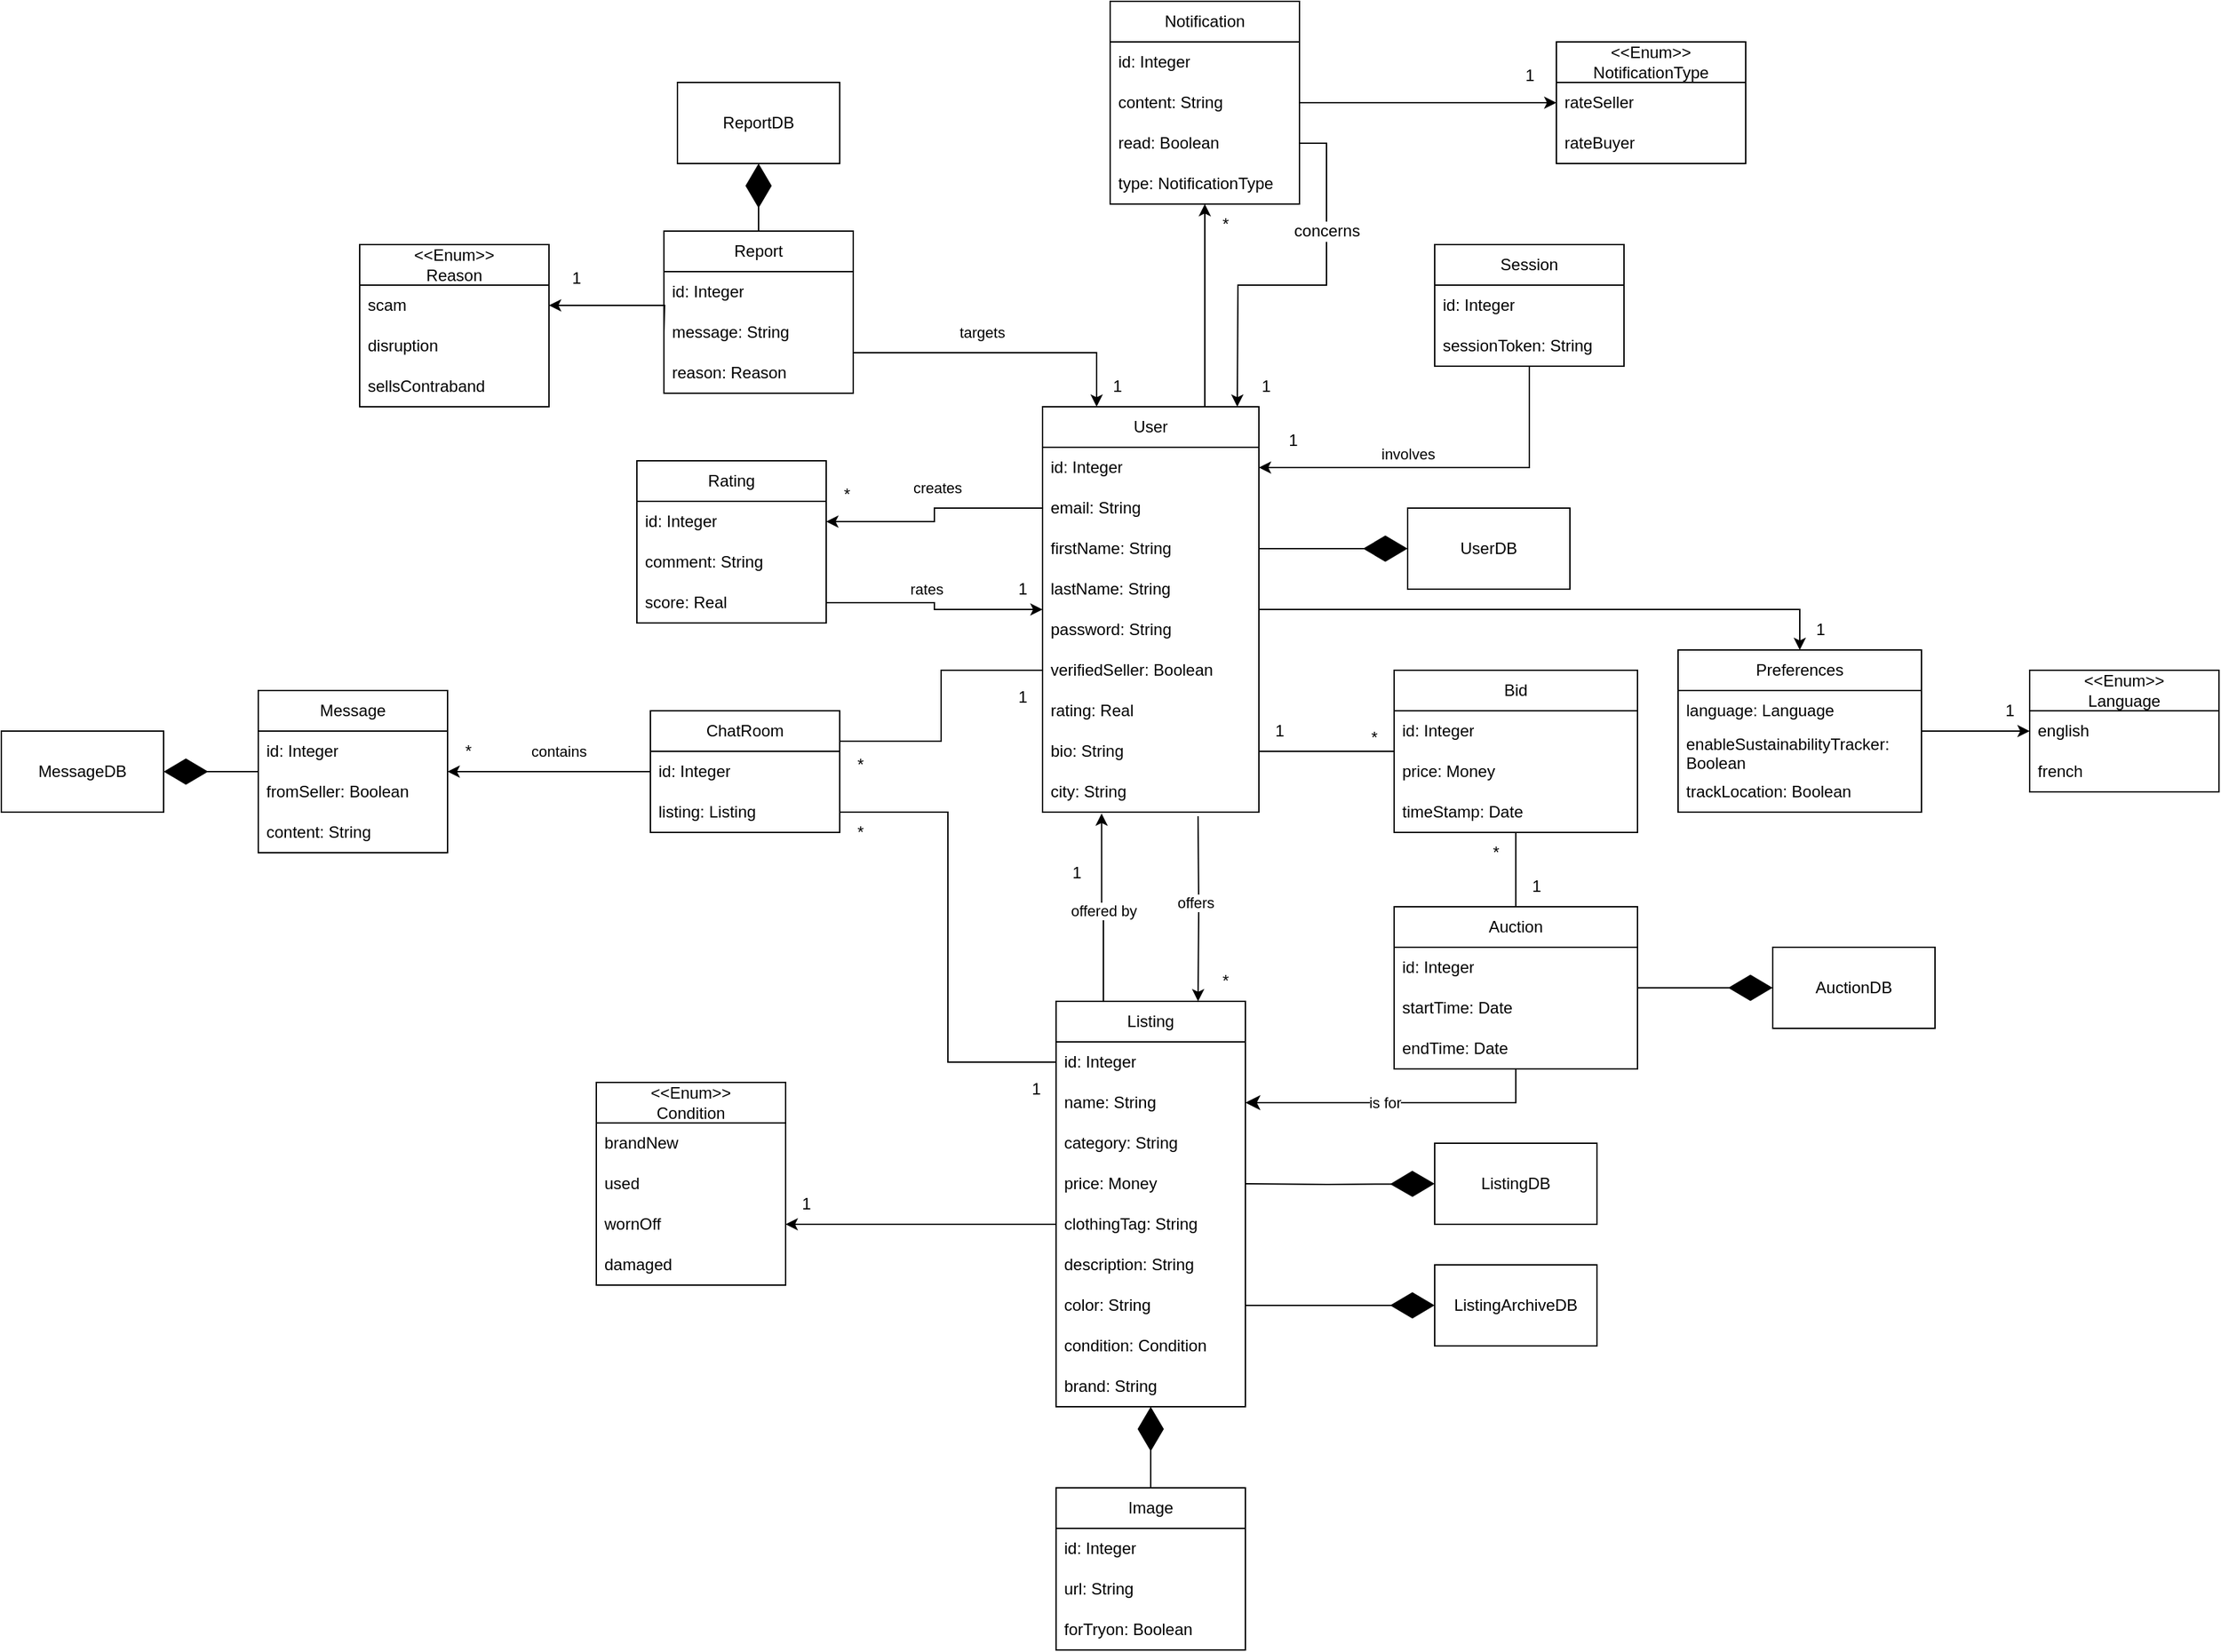 <mxfile version="28.2.5">
  <diagram name="Page-1" id="UrGxN3MzHtGzhrKHLIAg">
    <mxGraphModel dx="2605" dy="1548" grid="1" gridSize="10" guides="1" tooltips="1" connect="1" arrows="1" fold="1" page="1" pageScale="1" pageWidth="850" pageHeight="1100" math="0" shadow="0">
      <root>
        <mxCell id="0" />
        <mxCell id="1" parent="0" />
        <mxCell id="bIgu-NX49rLGx7uqnl-Y-1" style="edgeStyle=orthogonalEdgeStyle;rounded=0;orthogonalLoop=1;jettySize=auto;html=1;entryX=0.5;entryY=0;entryDx=0;entryDy=0;" edge="1" parent="1" source="bIgu-NX49rLGx7uqnl-Y-5" target="bIgu-NX49rLGx7uqnl-Y-63">
          <mxGeometry relative="1" as="geometry" />
        </mxCell>
        <mxCell id="bIgu-NX49rLGx7uqnl-Y-2" style="edgeStyle=orthogonalEdgeStyle;rounded=0;orthogonalLoop=1;jettySize=auto;html=1;exitX=0.75;exitY=0;exitDx=0;exitDy=0;" edge="1" parent="1" source="bIgu-NX49rLGx7uqnl-Y-5" target="bIgu-NX49rLGx7uqnl-Y-91">
          <mxGeometry relative="1" as="geometry" />
        </mxCell>
        <mxCell id="bIgu-NX49rLGx7uqnl-Y-3" style="edgeStyle=orthogonalEdgeStyle;rounded=0;orthogonalLoop=1;jettySize=auto;html=1;entryX=0.75;entryY=0;entryDx=0;entryDy=0;" edge="1" parent="1" target="bIgu-NX49rLGx7uqnl-Y-21">
          <mxGeometry relative="1" as="geometry">
            <mxPoint x="1465" y="1533" as="sourcePoint" />
          </mxGeometry>
        </mxCell>
        <mxCell id="bIgu-NX49rLGx7uqnl-Y-4" value="offers" style="edgeLabel;html=1;align=center;verticalAlign=middle;resizable=0;points=[];" vertex="1" connectable="0" parent="bIgu-NX49rLGx7uqnl-Y-3">
          <mxGeometry x="-0.074" y="-3" relative="1" as="geometry">
            <mxPoint as="offset" />
          </mxGeometry>
        </mxCell>
        <mxCell id="bIgu-NX49rLGx7uqnl-Y-134" style="edgeStyle=orthogonalEdgeStyle;rounded=0;orthogonalLoop=1;jettySize=auto;html=1;fontSize=12;startSize=8;endSize=8;endArrow=none;endFill=0;" edge="1" parent="1" source="bIgu-NX49rLGx7uqnl-Y-13" target="bIgu-NX49rLGx7uqnl-Y-126">
          <mxGeometry relative="1" as="geometry" />
        </mxCell>
        <mxCell id="bIgu-NX49rLGx7uqnl-Y-5" value="User" style="swimlane;fontStyle=0;childLayout=stackLayout;horizontal=1;startSize=30;horizontalStack=0;resizeParent=1;resizeParentMax=0;resizeLast=0;collapsible=1;marginBottom=0;whiteSpace=wrap;html=1;" vertex="1" parent="1">
          <mxGeometry x="1350" y="1230" width="160" height="300" as="geometry" />
        </mxCell>
        <mxCell id="bIgu-NX49rLGx7uqnl-Y-6" value="id: Integer" style="text;strokeColor=none;fillColor=none;align=left;verticalAlign=middle;spacingLeft=4;spacingRight=4;overflow=hidden;points=[[0,0.5],[1,0.5]];portConstraint=eastwest;rotatable=0;whiteSpace=wrap;html=1;" vertex="1" parent="bIgu-NX49rLGx7uqnl-Y-5">
          <mxGeometry y="30" width="160" height="30" as="geometry" />
        </mxCell>
        <mxCell id="bIgu-NX49rLGx7uqnl-Y-7" value="email: String" style="text;strokeColor=none;fillColor=none;align=left;verticalAlign=middle;spacingLeft=4;spacingRight=4;overflow=hidden;points=[[0,0.5],[1,0.5]];portConstraint=eastwest;rotatable=0;whiteSpace=wrap;html=1;" vertex="1" parent="bIgu-NX49rLGx7uqnl-Y-5">
          <mxGeometry y="60" width="160" height="30" as="geometry" />
        </mxCell>
        <mxCell id="bIgu-NX49rLGx7uqnl-Y-8" value="firstName: String" style="text;strokeColor=none;fillColor=none;align=left;verticalAlign=middle;spacingLeft=4;spacingRight=4;overflow=hidden;points=[[0,0.5],[1,0.5]];portConstraint=eastwest;rotatable=0;whiteSpace=wrap;html=1;" vertex="1" parent="bIgu-NX49rLGx7uqnl-Y-5">
          <mxGeometry y="90" width="160" height="30" as="geometry" />
        </mxCell>
        <mxCell id="bIgu-NX49rLGx7uqnl-Y-9" value="lastName: String" style="text;strokeColor=none;fillColor=none;align=left;verticalAlign=middle;spacingLeft=4;spacingRight=4;overflow=hidden;points=[[0,0.5],[1,0.5]];portConstraint=eastwest;rotatable=0;whiteSpace=wrap;html=1;" vertex="1" parent="bIgu-NX49rLGx7uqnl-Y-5">
          <mxGeometry y="120" width="160" height="30" as="geometry" />
        </mxCell>
        <mxCell id="bIgu-NX49rLGx7uqnl-Y-10" value="password: String" style="text;strokeColor=none;fillColor=none;align=left;verticalAlign=middle;spacingLeft=4;spacingRight=4;overflow=hidden;points=[[0,0.5],[1,0.5]];portConstraint=eastwest;rotatable=0;whiteSpace=wrap;html=1;" vertex="1" parent="bIgu-NX49rLGx7uqnl-Y-5">
          <mxGeometry y="150" width="160" height="30" as="geometry" />
        </mxCell>
        <mxCell id="bIgu-NX49rLGx7uqnl-Y-11" value="verifiedSeller: Boolean" style="text;strokeColor=none;fillColor=none;align=left;verticalAlign=middle;spacingLeft=4;spacingRight=4;overflow=hidden;points=[[0,0.5],[1,0.5]];portConstraint=eastwest;rotatable=0;whiteSpace=wrap;html=1;" vertex="1" parent="bIgu-NX49rLGx7uqnl-Y-5">
          <mxGeometry y="180" width="160" height="30" as="geometry" />
        </mxCell>
        <mxCell id="bIgu-NX49rLGx7uqnl-Y-12" value="rating: Real" style="text;strokeColor=none;fillColor=none;align=left;verticalAlign=middle;spacingLeft=4;spacingRight=4;overflow=hidden;points=[[0,0.5],[1,0.5]];portConstraint=eastwest;rotatable=0;whiteSpace=wrap;html=1;" vertex="1" parent="bIgu-NX49rLGx7uqnl-Y-5">
          <mxGeometry y="210" width="160" height="30" as="geometry" />
        </mxCell>
        <mxCell id="bIgu-NX49rLGx7uqnl-Y-13" value="bio: String" style="text;strokeColor=none;fillColor=none;align=left;verticalAlign=middle;spacingLeft=4;spacingRight=4;overflow=hidden;points=[[0,0.5],[1,0.5]];portConstraint=eastwest;rotatable=0;whiteSpace=wrap;html=1;" vertex="1" parent="bIgu-NX49rLGx7uqnl-Y-5">
          <mxGeometry y="240" width="160" height="30" as="geometry" />
        </mxCell>
        <mxCell id="bIgu-NX49rLGx7uqnl-Y-14" value="city: String" style="text;strokeColor=none;fillColor=none;align=left;verticalAlign=middle;spacingLeft=4;spacingRight=4;overflow=hidden;points=[[0,0.5],[1,0.5]];portConstraint=eastwest;rotatable=0;whiteSpace=wrap;html=1;" vertex="1" parent="bIgu-NX49rLGx7uqnl-Y-5">
          <mxGeometry y="270" width="160" height="30" as="geometry" />
        </mxCell>
        <mxCell id="bIgu-NX49rLGx7uqnl-Y-15" value="ListingDB" style="rounded=0;whiteSpace=wrap;html=1;" vertex="1" parent="1">
          <mxGeometry x="1640" y="1775" width="120" height="60" as="geometry" />
        </mxCell>
        <mxCell id="bIgu-NX49rLGx7uqnl-Y-16" style="edgeStyle=orthogonalEdgeStyle;rounded=0;orthogonalLoop=1;jettySize=auto;html=1;entryX=0;entryY=0.5;entryDx=0;entryDy=0;endSize=30;endArrow=diamondThin;endFill=1;" edge="1" parent="1" target="bIgu-NX49rLGx7uqnl-Y-15">
          <mxGeometry relative="1" as="geometry">
            <mxPoint x="1500" y="1805" as="sourcePoint" />
          </mxGeometry>
        </mxCell>
        <mxCell id="bIgu-NX49rLGx7uqnl-Y-17" style="edgeStyle=orthogonalEdgeStyle;rounded=0;orthogonalLoop=1;jettySize=auto;html=1;exitX=0;exitY=0.5;exitDx=0;exitDy=0;" edge="1" parent="1" source="bIgu-NX49rLGx7uqnl-Y-26" target="bIgu-NX49rLGx7uqnl-Y-34">
          <mxGeometry relative="1" as="geometry" />
        </mxCell>
        <mxCell id="bIgu-NX49rLGx7uqnl-Y-18" style="edgeStyle=orthogonalEdgeStyle;rounded=0;orthogonalLoop=1;jettySize=auto;html=1;exitX=0.25;exitY=0;exitDx=0;exitDy=0;endArrow=classic;endFill=1;entryX=0.273;entryY=1.034;entryDx=0;entryDy=0;entryPerimeter=0;" edge="1" parent="1" source="bIgu-NX49rLGx7uqnl-Y-21" target="bIgu-NX49rLGx7uqnl-Y-14">
          <mxGeometry relative="1" as="geometry">
            <mxPoint x="1394" y="1570" as="targetPoint" />
          </mxGeometry>
        </mxCell>
        <mxCell id="bIgu-NX49rLGx7uqnl-Y-19" value="offered by" style="edgeLabel;html=1;align=center;verticalAlign=middle;resizable=0;points=[];" vertex="1" connectable="0" parent="bIgu-NX49rLGx7uqnl-Y-18">
          <mxGeometry x="-0.095" relative="1" as="geometry">
            <mxPoint y="-4" as="offset" />
          </mxGeometry>
        </mxCell>
        <mxCell id="bIgu-NX49rLGx7uqnl-Y-20" style="edgeStyle=orthogonalEdgeStyle;rounded=0;orthogonalLoop=1;jettySize=auto;html=1;entryX=1;entryY=0.5;entryDx=0;entryDy=0;exitX=0;exitY=0.5;exitDx=0;exitDy=0;endArrow=none;endFill=0;startArrow=none;startFill=0;" edge="1" parent="1" source="bIgu-NX49rLGx7uqnl-Y-22" target="bIgu-NX49rLGx7uqnl-Y-71">
          <mxGeometry relative="1" as="geometry" />
        </mxCell>
        <mxCell id="bIgu-NX49rLGx7uqnl-Y-21" value="Listing" style="swimlane;fontStyle=0;childLayout=stackLayout;horizontal=1;startSize=30;horizontalStack=0;resizeParent=1;resizeParentMax=0;resizeLast=0;collapsible=1;marginBottom=0;whiteSpace=wrap;html=1;" vertex="1" parent="1">
          <mxGeometry x="1360" y="1670" width="140" height="300" as="geometry" />
        </mxCell>
        <mxCell id="bIgu-NX49rLGx7uqnl-Y-22" value="id: Integer" style="text;strokeColor=none;fillColor=none;align=left;verticalAlign=middle;spacingLeft=4;spacingRight=4;overflow=hidden;points=[[0,0.5],[1,0.5]];portConstraint=eastwest;rotatable=0;whiteSpace=wrap;html=1;" vertex="1" parent="bIgu-NX49rLGx7uqnl-Y-21">
          <mxGeometry y="30" width="140" height="30" as="geometry" />
        </mxCell>
        <mxCell id="bIgu-NX49rLGx7uqnl-Y-23" value="name: String" style="text;strokeColor=none;fillColor=none;align=left;verticalAlign=middle;spacingLeft=4;spacingRight=4;overflow=hidden;points=[[0,0.5],[1,0.5]];portConstraint=eastwest;rotatable=0;whiteSpace=wrap;html=1;" vertex="1" parent="bIgu-NX49rLGx7uqnl-Y-21">
          <mxGeometry y="60" width="140" height="30" as="geometry" />
        </mxCell>
        <mxCell id="bIgu-NX49rLGx7uqnl-Y-24" value="category: String" style="text;strokeColor=none;fillColor=none;align=left;verticalAlign=middle;spacingLeft=4;spacingRight=4;overflow=hidden;points=[[0,0.5],[1,0.5]];portConstraint=eastwest;rotatable=0;whiteSpace=wrap;html=1;" vertex="1" parent="bIgu-NX49rLGx7uqnl-Y-21">
          <mxGeometry y="90" width="140" height="30" as="geometry" />
        </mxCell>
        <mxCell id="bIgu-NX49rLGx7uqnl-Y-25" value="price: Money" style="text;strokeColor=none;fillColor=none;align=left;verticalAlign=middle;spacingLeft=4;spacingRight=4;overflow=hidden;points=[[0,0.5],[1,0.5]];portConstraint=eastwest;rotatable=0;whiteSpace=wrap;html=1;" vertex="1" parent="bIgu-NX49rLGx7uqnl-Y-21">
          <mxGeometry y="120" width="140" height="30" as="geometry" />
        </mxCell>
        <mxCell id="bIgu-NX49rLGx7uqnl-Y-26" value="clothingTag: String" style="text;strokeColor=none;fillColor=none;align=left;verticalAlign=middle;spacingLeft=4;spacingRight=4;overflow=hidden;points=[[0,0.5],[1,0.5]];portConstraint=eastwest;rotatable=0;whiteSpace=wrap;html=1;" vertex="1" parent="bIgu-NX49rLGx7uqnl-Y-21">
          <mxGeometry y="150" width="140" height="30" as="geometry" />
        </mxCell>
        <mxCell id="bIgu-NX49rLGx7uqnl-Y-27" value="description: String" style="text;strokeColor=none;fillColor=none;align=left;verticalAlign=middle;spacingLeft=4;spacingRight=4;overflow=hidden;points=[[0,0.5],[1,0.5]];portConstraint=eastwest;rotatable=0;whiteSpace=wrap;html=1;" vertex="1" parent="bIgu-NX49rLGx7uqnl-Y-21">
          <mxGeometry y="180" width="140" height="30" as="geometry" />
        </mxCell>
        <mxCell id="bIgu-NX49rLGx7uqnl-Y-28" value="color: String" style="text;strokeColor=none;fillColor=none;align=left;verticalAlign=middle;spacingLeft=4;spacingRight=4;overflow=hidden;points=[[0,0.5],[1,0.5]];portConstraint=eastwest;rotatable=0;whiteSpace=wrap;html=1;" vertex="1" parent="bIgu-NX49rLGx7uqnl-Y-21">
          <mxGeometry y="210" width="140" height="30" as="geometry" />
        </mxCell>
        <mxCell id="bIgu-NX49rLGx7uqnl-Y-29" value="condition: Condition" style="text;strokeColor=none;fillColor=none;align=left;verticalAlign=middle;spacingLeft=4;spacingRight=4;overflow=hidden;points=[[0,0.5],[1,0.5]];portConstraint=eastwest;rotatable=0;whiteSpace=wrap;html=1;" vertex="1" parent="bIgu-NX49rLGx7uqnl-Y-21">
          <mxGeometry y="240" width="140" height="30" as="geometry" />
        </mxCell>
        <mxCell id="bIgu-NX49rLGx7uqnl-Y-30" value="brand: String" style="text;strokeColor=none;fillColor=none;align=left;verticalAlign=middle;spacingLeft=4;spacingRight=4;overflow=hidden;points=[[0,0.5],[1,0.5]];portConstraint=eastwest;rotatable=0;whiteSpace=wrap;html=1;" vertex="1" parent="bIgu-NX49rLGx7uqnl-Y-21">
          <mxGeometry y="270" width="140" height="30" as="geometry" />
        </mxCell>
        <mxCell id="bIgu-NX49rLGx7uqnl-Y-31" value="&amp;lt;&amp;lt;Enum&amp;gt;&amp;gt;&lt;div&gt;Condition&lt;/div&gt;" style="swimlane;fontStyle=0;childLayout=stackLayout;horizontal=1;startSize=30;horizontalStack=0;resizeParent=1;resizeParentMax=0;resizeLast=0;collapsible=1;marginBottom=0;whiteSpace=wrap;html=1;" vertex="1" parent="1">
          <mxGeometry x="1020" y="1730" width="140" height="150" as="geometry" />
        </mxCell>
        <mxCell id="bIgu-NX49rLGx7uqnl-Y-32" value="brandNew" style="text;strokeColor=none;fillColor=none;align=left;verticalAlign=middle;spacingLeft=4;spacingRight=4;overflow=hidden;points=[[0,0.5],[1,0.5]];portConstraint=eastwest;rotatable=0;whiteSpace=wrap;html=1;" vertex="1" parent="bIgu-NX49rLGx7uqnl-Y-31">
          <mxGeometry y="30" width="140" height="30" as="geometry" />
        </mxCell>
        <mxCell id="bIgu-NX49rLGx7uqnl-Y-33" value="used" style="text;strokeColor=none;fillColor=none;align=left;verticalAlign=middle;spacingLeft=4;spacingRight=4;overflow=hidden;points=[[0,0.5],[1,0.5]];portConstraint=eastwest;rotatable=0;whiteSpace=wrap;html=1;" vertex="1" parent="bIgu-NX49rLGx7uqnl-Y-31">
          <mxGeometry y="60" width="140" height="30" as="geometry" />
        </mxCell>
        <mxCell id="bIgu-NX49rLGx7uqnl-Y-34" value="wornOff" style="text;strokeColor=none;fillColor=none;align=left;verticalAlign=middle;spacingLeft=4;spacingRight=4;overflow=hidden;points=[[0,0.5],[1,0.5]];portConstraint=eastwest;rotatable=0;whiteSpace=wrap;html=1;" vertex="1" parent="bIgu-NX49rLGx7uqnl-Y-31">
          <mxGeometry y="90" width="140" height="30" as="geometry" />
        </mxCell>
        <mxCell id="bIgu-NX49rLGx7uqnl-Y-35" value="damaged" style="text;strokeColor=none;fillColor=none;align=left;verticalAlign=middle;spacingLeft=4;spacingRight=4;overflow=hidden;points=[[0,0.5],[1,0.5]];portConstraint=eastwest;rotatable=0;whiteSpace=wrap;html=1;" vertex="1" parent="bIgu-NX49rLGx7uqnl-Y-31">
          <mxGeometry y="120" width="140" height="30" as="geometry" />
        </mxCell>
        <mxCell id="bIgu-NX49rLGx7uqnl-Y-36" value="Image" style="swimlane;fontStyle=0;childLayout=stackLayout;horizontal=1;startSize=30;horizontalStack=0;resizeParent=1;resizeParentMax=0;resizeLast=0;collapsible=1;marginBottom=0;whiteSpace=wrap;html=1;" vertex="1" parent="1">
          <mxGeometry x="1360" y="2030.0" width="140" height="120" as="geometry" />
        </mxCell>
        <mxCell id="bIgu-NX49rLGx7uqnl-Y-37" value="id: Integer" style="text;strokeColor=none;fillColor=none;align=left;verticalAlign=middle;spacingLeft=4;spacingRight=4;overflow=hidden;points=[[0,0.5],[1,0.5]];portConstraint=eastwest;rotatable=0;whiteSpace=wrap;html=1;" vertex="1" parent="bIgu-NX49rLGx7uqnl-Y-36">
          <mxGeometry y="30" width="140" height="30" as="geometry" />
        </mxCell>
        <mxCell id="bIgu-NX49rLGx7uqnl-Y-38" value="url: String" style="text;strokeColor=none;fillColor=none;align=left;verticalAlign=middle;spacingLeft=4;spacingRight=4;overflow=hidden;points=[[0,0.5],[1,0.5]];portConstraint=eastwest;rotatable=0;whiteSpace=wrap;html=1;" vertex="1" parent="bIgu-NX49rLGx7uqnl-Y-36">
          <mxGeometry y="60" width="140" height="30" as="geometry" />
        </mxCell>
        <mxCell id="bIgu-NX49rLGx7uqnl-Y-39" value="forTryon: Boolean" style="text;strokeColor=none;fillColor=none;align=left;verticalAlign=middle;spacingLeft=4;spacingRight=4;overflow=hidden;points=[[0,0.5],[1,0.5]];portConstraint=eastwest;rotatable=0;whiteSpace=wrap;html=1;" vertex="1" parent="bIgu-NX49rLGx7uqnl-Y-36">
          <mxGeometry y="90" width="140" height="30" as="geometry" />
        </mxCell>
        <mxCell id="bIgu-NX49rLGx7uqnl-Y-40" value="UserDB" style="rounded=0;whiteSpace=wrap;html=1;" vertex="1" parent="1">
          <mxGeometry x="1620" y="1305" width="120" height="60" as="geometry" />
        </mxCell>
        <mxCell id="bIgu-NX49rLGx7uqnl-Y-41" style="edgeStyle=orthogonalEdgeStyle;rounded=0;orthogonalLoop=1;jettySize=auto;html=1;entryX=0;entryY=0.5;entryDx=0;entryDy=0;endArrow=diamondThin;endFill=1;endSize=30;" edge="1" parent="1" source="bIgu-NX49rLGx7uqnl-Y-8" target="bIgu-NX49rLGx7uqnl-Y-40">
          <mxGeometry relative="1" as="geometry" />
        </mxCell>
        <mxCell id="bIgu-NX49rLGx7uqnl-Y-42" style="edgeStyle=orthogonalEdgeStyle;rounded=0;orthogonalLoop=1;jettySize=auto;html=1;entryX=0.5;entryY=1;entryDx=0;entryDy=0;endArrow=diamondThin;endFill=1;startSize=15;strokeWidth=1;endSize=30;" edge="1" parent="1" source="bIgu-NX49rLGx7uqnl-Y-45" target="bIgu-NX49rLGx7uqnl-Y-54">
          <mxGeometry relative="1" as="geometry" />
        </mxCell>
        <mxCell id="bIgu-NX49rLGx7uqnl-Y-43" style="edgeStyle=orthogonalEdgeStyle;rounded=0;orthogonalLoop=1;jettySize=auto;html=1;" edge="1" parent="1" source="bIgu-NX49rLGx7uqnl-Y-45" target="bIgu-NX49rLGx7uqnl-Y-5">
          <mxGeometry relative="1" as="geometry">
            <Array as="points">
              <mxPoint x="1390" y="1190" />
            </Array>
          </mxGeometry>
        </mxCell>
        <mxCell id="bIgu-NX49rLGx7uqnl-Y-44" value="targets" style="edgeLabel;html=1;align=center;verticalAlign=middle;resizable=0;points=[];" vertex="1" connectable="0" parent="bIgu-NX49rLGx7uqnl-Y-43">
          <mxGeometry x="-0.264" y="3" relative="1" as="geometry">
            <mxPoint x="14" y="-12" as="offset" />
          </mxGeometry>
        </mxCell>
        <mxCell id="bIgu-NX49rLGx7uqnl-Y-45" value="Report" style="swimlane;fontStyle=0;childLayout=stackLayout;horizontal=1;startSize=30;horizontalStack=0;resizeParent=1;resizeParentMax=0;resizeLast=0;collapsible=1;marginBottom=0;whiteSpace=wrap;html=1;" vertex="1" parent="1">
          <mxGeometry x="1070" y="1100" width="140" height="120" as="geometry" />
        </mxCell>
        <mxCell id="bIgu-NX49rLGx7uqnl-Y-46" value="id: Integer" style="text;strokeColor=none;fillColor=none;align=left;verticalAlign=middle;spacingLeft=4;spacingRight=4;overflow=hidden;points=[[0,0.5],[1,0.5]];portConstraint=eastwest;rotatable=0;whiteSpace=wrap;html=1;" vertex="1" parent="bIgu-NX49rLGx7uqnl-Y-45">
          <mxGeometry y="30" width="140" height="30" as="geometry" />
        </mxCell>
        <mxCell id="bIgu-NX49rLGx7uqnl-Y-47" value="message: String" style="text;strokeColor=none;fillColor=none;align=left;verticalAlign=middle;spacingLeft=4;spacingRight=4;overflow=hidden;points=[[0,0.5],[1,0.5]];portConstraint=eastwest;rotatable=0;whiteSpace=wrap;html=1;" vertex="1" parent="bIgu-NX49rLGx7uqnl-Y-45">
          <mxGeometry y="60" width="140" height="30" as="geometry" />
        </mxCell>
        <mxCell id="bIgu-NX49rLGx7uqnl-Y-48" value="reason: Reason" style="text;strokeColor=none;fillColor=none;align=left;verticalAlign=middle;spacingLeft=4;spacingRight=4;overflow=hidden;points=[[0,0.5],[1,0.5]];portConstraint=eastwest;rotatable=0;whiteSpace=wrap;html=1;" vertex="1" parent="bIgu-NX49rLGx7uqnl-Y-45">
          <mxGeometry y="90" width="140" height="30" as="geometry" />
        </mxCell>
        <mxCell id="bIgu-NX49rLGx7uqnl-Y-49" value="&amp;lt;&amp;lt;Enum&amp;gt;&amp;gt;&lt;div&gt;Reason&lt;/div&gt;" style="swimlane;fontStyle=0;childLayout=stackLayout;horizontal=1;startSize=30;horizontalStack=0;resizeParent=1;resizeParentMax=0;resizeLast=0;collapsible=1;marginBottom=0;whiteSpace=wrap;html=1;" vertex="1" parent="1">
          <mxGeometry x="845" y="1110" width="140" height="120" as="geometry" />
        </mxCell>
        <mxCell id="bIgu-NX49rLGx7uqnl-Y-50" value="scam" style="text;strokeColor=none;fillColor=none;align=left;verticalAlign=middle;spacingLeft=4;spacingRight=4;overflow=hidden;points=[[0,0.5],[1,0.5]];portConstraint=eastwest;rotatable=0;whiteSpace=wrap;html=1;" vertex="1" parent="bIgu-NX49rLGx7uqnl-Y-49">
          <mxGeometry y="30" width="140" height="30" as="geometry" />
        </mxCell>
        <mxCell id="bIgu-NX49rLGx7uqnl-Y-51" value="disruption" style="text;strokeColor=none;fillColor=none;align=left;verticalAlign=middle;spacingLeft=4;spacingRight=4;overflow=hidden;points=[[0,0.5],[1,0.5]];portConstraint=eastwest;rotatable=0;whiteSpace=wrap;html=1;" vertex="1" parent="bIgu-NX49rLGx7uqnl-Y-49">
          <mxGeometry y="60" width="140" height="30" as="geometry" />
        </mxCell>
        <mxCell id="bIgu-NX49rLGx7uqnl-Y-52" value="sellsContraband" style="text;strokeColor=none;fillColor=none;align=left;verticalAlign=middle;spacingLeft=4;spacingRight=4;overflow=hidden;points=[[0,0.5],[1,0.5]];portConstraint=eastwest;rotatable=0;whiteSpace=wrap;html=1;" vertex="1" parent="bIgu-NX49rLGx7uqnl-Y-49">
          <mxGeometry y="90" width="140" height="30" as="geometry" />
        </mxCell>
        <mxCell id="bIgu-NX49rLGx7uqnl-Y-53" style="edgeStyle=orthogonalEdgeStyle;rounded=0;orthogonalLoop=1;jettySize=auto;html=1;entryX=1;entryY=0.5;entryDx=0;entryDy=0;" edge="1" parent="1" target="bIgu-NX49rLGx7uqnl-Y-50">
          <mxGeometry relative="1" as="geometry">
            <mxPoint x="1070" y="1175" as="sourcePoint" />
          </mxGeometry>
        </mxCell>
        <mxCell id="bIgu-NX49rLGx7uqnl-Y-54" value="ReportDB" style="rounded=0;whiteSpace=wrap;html=1;" vertex="1" parent="1">
          <mxGeometry x="1080" y="990" width="120" height="60" as="geometry" />
        </mxCell>
        <mxCell id="bIgu-NX49rLGx7uqnl-Y-55" value="ListingArchiveDB" style="rounded=0;whiteSpace=wrap;html=1;" vertex="1" parent="1">
          <mxGeometry x="1640" y="1865.0" width="120" height="60" as="geometry" />
        </mxCell>
        <mxCell id="bIgu-NX49rLGx7uqnl-Y-56" style="edgeStyle=orthogonalEdgeStyle;rounded=0;orthogonalLoop=1;jettySize=auto;html=1;entryX=0;entryY=0.5;entryDx=0;entryDy=0;endArrow=diamondThin;endFill=1;endSize=30;" edge="1" parent="1" source="bIgu-NX49rLGx7uqnl-Y-28" target="bIgu-NX49rLGx7uqnl-Y-55">
          <mxGeometry relative="1" as="geometry" />
        </mxCell>
        <mxCell id="bIgu-NX49rLGx7uqnl-Y-57" style="edgeStyle=orthogonalEdgeStyle;rounded=0;orthogonalLoop=1;jettySize=auto;html=1;entryX=1;entryY=0.5;entryDx=0;entryDy=0;" edge="1" parent="1" source="bIgu-NX49rLGx7uqnl-Y-59" target="bIgu-NX49rLGx7uqnl-Y-6">
          <mxGeometry relative="1" as="geometry" />
        </mxCell>
        <mxCell id="bIgu-NX49rLGx7uqnl-Y-58" value="involves" style="edgeLabel;html=1;align=center;verticalAlign=middle;resizable=0;points=[];" vertex="1" connectable="0" parent="bIgu-NX49rLGx7uqnl-Y-57">
          <mxGeometry x="0.367" y="1" relative="1" as="geometry">
            <mxPoint x="23" y="-11" as="offset" />
          </mxGeometry>
        </mxCell>
        <mxCell id="bIgu-NX49rLGx7uqnl-Y-59" value="Session" style="swimlane;fontStyle=0;childLayout=stackLayout;horizontal=1;startSize=30;horizontalStack=0;resizeParent=1;resizeParentMax=0;resizeLast=0;collapsible=1;marginBottom=0;whiteSpace=wrap;html=1;" vertex="1" parent="1">
          <mxGeometry x="1640" y="1110" width="140" height="90" as="geometry" />
        </mxCell>
        <mxCell id="bIgu-NX49rLGx7uqnl-Y-60" value="id: Integer" style="text;strokeColor=none;fillColor=none;align=left;verticalAlign=middle;spacingLeft=4;spacingRight=4;overflow=hidden;points=[[0,0.5],[1,0.5]];portConstraint=eastwest;rotatable=0;whiteSpace=wrap;html=1;" vertex="1" parent="bIgu-NX49rLGx7uqnl-Y-59">
          <mxGeometry y="30" width="140" height="30" as="geometry" />
        </mxCell>
        <mxCell id="bIgu-NX49rLGx7uqnl-Y-61" value="sessionToken: String" style="text;strokeColor=none;fillColor=none;align=left;verticalAlign=middle;spacingLeft=4;spacingRight=4;overflow=hidden;points=[[0,0.5],[1,0.5]];portConstraint=eastwest;rotatable=0;whiteSpace=wrap;html=1;" vertex="1" parent="bIgu-NX49rLGx7uqnl-Y-59">
          <mxGeometry y="60" width="140" height="30" as="geometry" />
        </mxCell>
        <mxCell id="bIgu-NX49rLGx7uqnl-Y-62" style="edgeStyle=orthogonalEdgeStyle;rounded=0;orthogonalLoop=1;jettySize=auto;html=1;" edge="1" parent="1" source="bIgu-NX49rLGx7uqnl-Y-63" target="bIgu-NX49rLGx7uqnl-Y-82">
          <mxGeometry relative="1" as="geometry">
            <mxPoint x="2090" y="1470" as="targetPoint" />
          </mxGeometry>
        </mxCell>
        <mxCell id="bIgu-NX49rLGx7uqnl-Y-63" value="Preferences" style="swimlane;fontStyle=0;childLayout=stackLayout;horizontal=1;startSize=30;horizontalStack=0;resizeParent=1;resizeParentMax=0;resizeLast=0;collapsible=1;marginBottom=0;whiteSpace=wrap;html=1;" vertex="1" parent="1">
          <mxGeometry x="1820" y="1410" width="180" height="120" as="geometry" />
        </mxCell>
        <mxCell id="bIgu-NX49rLGx7uqnl-Y-64" value="language: Language" style="text;strokeColor=none;fillColor=none;align=left;verticalAlign=middle;spacingLeft=4;spacingRight=4;overflow=hidden;points=[[0,0.5],[1,0.5]];portConstraint=eastwest;rotatable=0;whiteSpace=wrap;html=1;" vertex="1" parent="bIgu-NX49rLGx7uqnl-Y-63">
          <mxGeometry y="30" width="180" height="30" as="geometry" />
        </mxCell>
        <mxCell id="bIgu-NX49rLGx7uqnl-Y-65" value="enableSustainabilityTracker: Boolean" style="text;strokeColor=none;fillColor=none;align=left;verticalAlign=middle;spacingLeft=4;spacingRight=4;overflow=hidden;points=[[0,0.5],[1,0.5]];portConstraint=eastwest;rotatable=0;whiteSpace=wrap;html=1;" vertex="1" parent="bIgu-NX49rLGx7uqnl-Y-63">
          <mxGeometry y="60" width="180" height="30" as="geometry" />
        </mxCell>
        <mxCell id="bIgu-NX49rLGx7uqnl-Y-66" value="trackLocation: Boolean" style="text;strokeColor=none;fillColor=none;align=left;verticalAlign=middle;spacingLeft=4;spacingRight=4;overflow=hidden;points=[[0,0.5],[1,0.5]];portConstraint=eastwest;rotatable=0;whiteSpace=wrap;html=1;" vertex="1" parent="bIgu-NX49rLGx7uqnl-Y-63">
          <mxGeometry y="90" width="180" height="30" as="geometry" />
        </mxCell>
        <mxCell id="bIgu-NX49rLGx7uqnl-Y-67" style="edgeStyle=orthogonalEdgeStyle;rounded=0;orthogonalLoop=1;jettySize=auto;html=1;" edge="1" parent="1" source="bIgu-NX49rLGx7uqnl-Y-69" target="bIgu-NX49rLGx7uqnl-Y-72">
          <mxGeometry relative="1" as="geometry">
            <mxPoint x="910" y="1390" as="targetPoint" />
          </mxGeometry>
        </mxCell>
        <mxCell id="bIgu-NX49rLGx7uqnl-Y-68" value="contains" style="edgeLabel;html=1;align=center;verticalAlign=middle;resizable=0;points=[];" vertex="1" connectable="0" parent="bIgu-NX49rLGx7uqnl-Y-67">
          <mxGeometry x="-0.177" y="-1" relative="1" as="geometry">
            <mxPoint x="-7" y="-14" as="offset" />
          </mxGeometry>
        </mxCell>
        <mxCell id="bIgu-NX49rLGx7uqnl-Y-69" value="ChatRoom" style="swimlane;fontStyle=0;childLayout=stackLayout;horizontal=1;startSize=30;horizontalStack=0;resizeParent=1;resizeParentMax=0;resizeLast=0;collapsible=1;marginBottom=0;whiteSpace=wrap;html=1;" vertex="1" parent="1">
          <mxGeometry x="1060" y="1455" width="140" height="90" as="geometry" />
        </mxCell>
        <mxCell id="bIgu-NX49rLGx7uqnl-Y-70" value="id: Integer" style="text;strokeColor=none;fillColor=none;align=left;verticalAlign=middle;spacingLeft=4;spacingRight=4;overflow=hidden;points=[[0,0.5],[1,0.5]];portConstraint=eastwest;rotatable=0;whiteSpace=wrap;html=1;" vertex="1" parent="bIgu-NX49rLGx7uqnl-Y-69">
          <mxGeometry y="30" width="140" height="30" as="geometry" />
        </mxCell>
        <mxCell id="bIgu-NX49rLGx7uqnl-Y-71" value="listing: Listing" style="text;strokeColor=none;fillColor=none;align=left;verticalAlign=middle;spacingLeft=4;spacingRight=4;overflow=hidden;points=[[0,0.5],[1,0.5]];portConstraint=eastwest;rotatable=0;whiteSpace=wrap;html=1;" vertex="1" parent="bIgu-NX49rLGx7uqnl-Y-69">
          <mxGeometry y="60" width="140" height="30" as="geometry" />
        </mxCell>
        <mxCell id="bIgu-NX49rLGx7uqnl-Y-72" value="Message" style="swimlane;fontStyle=0;childLayout=stackLayout;horizontal=1;startSize=30;horizontalStack=0;resizeParent=1;resizeParentMax=0;resizeLast=0;collapsible=1;marginBottom=0;whiteSpace=wrap;html=1;" vertex="1" parent="1">
          <mxGeometry x="770" y="1440" width="140" height="120" as="geometry" />
        </mxCell>
        <mxCell id="bIgu-NX49rLGx7uqnl-Y-73" value="id: Integer" style="text;strokeColor=none;fillColor=none;align=left;verticalAlign=middle;spacingLeft=4;spacingRight=4;overflow=hidden;points=[[0,0.5],[1,0.5]];portConstraint=eastwest;rotatable=0;whiteSpace=wrap;html=1;" vertex="1" parent="bIgu-NX49rLGx7uqnl-Y-72">
          <mxGeometry y="30" width="140" height="30" as="geometry" />
        </mxCell>
        <mxCell id="bIgu-NX49rLGx7uqnl-Y-74" value="fromSeller: Boolean" style="text;strokeColor=none;fillColor=none;align=left;verticalAlign=middle;spacingLeft=4;spacingRight=4;overflow=hidden;points=[[0,0.5],[1,0.5]];portConstraint=eastwest;rotatable=0;whiteSpace=wrap;html=1;" vertex="1" parent="bIgu-NX49rLGx7uqnl-Y-72">
          <mxGeometry y="60" width="140" height="30" as="geometry" />
        </mxCell>
        <mxCell id="bIgu-NX49rLGx7uqnl-Y-75" value="content: String" style="text;strokeColor=none;fillColor=none;align=left;verticalAlign=middle;spacingLeft=4;spacingRight=4;overflow=hidden;points=[[0,0.5],[1,0.5]];portConstraint=eastwest;rotatable=0;whiteSpace=wrap;html=1;" vertex="1" parent="bIgu-NX49rLGx7uqnl-Y-72">
          <mxGeometry y="90" width="140" height="30" as="geometry" />
        </mxCell>
        <mxCell id="bIgu-NX49rLGx7uqnl-Y-76" value="1" style="text;html=1;align=center;verticalAlign=middle;resizable=0;points=[];autosize=1;strokeColor=none;fillColor=none;" vertex="1" parent="1">
          <mxGeometry x="1320" y="1430" width="30" height="30" as="geometry" />
        </mxCell>
        <mxCell id="bIgu-NX49rLGx7uqnl-Y-77" style="edgeStyle=orthogonalEdgeStyle;rounded=0;orthogonalLoop=1;jettySize=auto;html=1;endArrow=none;endFill=0;exitX=1;exitY=0.25;exitDx=0;exitDy=0;entryX=0;entryY=0.5;entryDx=0;entryDy=0;" edge="1" parent="1" source="bIgu-NX49rLGx7uqnl-Y-69" target="bIgu-NX49rLGx7uqnl-Y-11">
          <mxGeometry relative="1" as="geometry">
            <mxPoint x="1350" y="1425" as="targetPoint" />
          </mxGeometry>
        </mxCell>
        <mxCell id="bIgu-NX49rLGx7uqnl-Y-78" value="1" style="text;html=1;align=center;verticalAlign=middle;resizable=0;points=[];autosize=1;strokeColor=none;fillColor=none;" vertex="1" parent="1">
          <mxGeometry x="1360" y="1560" width="30" height="30" as="geometry" />
        </mxCell>
        <mxCell id="bIgu-NX49rLGx7uqnl-Y-79" value="1" style="text;html=1;align=center;verticalAlign=middle;resizable=0;points=[];autosize=1;strokeColor=none;fillColor=none;" vertex="1" parent="1">
          <mxGeometry x="1330" y="1720" width="30" height="30" as="geometry" />
        </mxCell>
        <mxCell id="bIgu-NX49rLGx7uqnl-Y-80" value="*" style="text;html=1;align=center;verticalAlign=middle;resizable=0;points=[];autosize=1;strokeColor=none;fillColor=none;" vertex="1" parent="1">
          <mxGeometry x="910" y="1470" width="30" height="30" as="geometry" />
        </mxCell>
        <mxCell id="bIgu-NX49rLGx7uqnl-Y-81" value="1" style="text;html=1;align=center;verticalAlign=middle;resizable=0;points=[];autosize=1;strokeColor=none;fillColor=none;" vertex="1" parent="1">
          <mxGeometry x="1390" y="1200" width="30" height="30" as="geometry" />
        </mxCell>
        <mxCell id="bIgu-NX49rLGx7uqnl-Y-82" value="&amp;lt;&amp;lt;Enum&amp;gt;&amp;gt;&lt;div&gt;Language&lt;/div&gt;" style="swimlane;fontStyle=0;childLayout=stackLayout;horizontal=1;startSize=30;horizontalStack=0;resizeParent=1;resizeParentMax=0;resizeLast=0;collapsible=1;marginBottom=0;whiteSpace=wrap;html=1;" vertex="1" parent="1">
          <mxGeometry x="2080" y="1425" width="140" height="90" as="geometry" />
        </mxCell>
        <mxCell id="bIgu-NX49rLGx7uqnl-Y-83" value="english" style="text;strokeColor=none;fillColor=none;align=left;verticalAlign=middle;spacingLeft=4;spacingRight=4;overflow=hidden;points=[[0,0.5],[1,0.5]];portConstraint=eastwest;rotatable=0;whiteSpace=wrap;html=1;" vertex="1" parent="bIgu-NX49rLGx7uqnl-Y-82">
          <mxGeometry y="30" width="140" height="30" as="geometry" />
        </mxCell>
        <mxCell id="bIgu-NX49rLGx7uqnl-Y-84" value="french" style="text;strokeColor=none;fillColor=none;align=left;verticalAlign=middle;spacingLeft=4;spacingRight=4;overflow=hidden;points=[[0,0.5],[1,0.5]];portConstraint=eastwest;rotatable=0;whiteSpace=wrap;html=1;" vertex="1" parent="bIgu-NX49rLGx7uqnl-Y-82">
          <mxGeometry y="60" width="140" height="30" as="geometry" />
        </mxCell>
        <mxCell id="bIgu-NX49rLGx7uqnl-Y-85" value="1" style="text;html=1;align=center;verticalAlign=middle;resizable=0;points=[];autosize=1;strokeColor=none;fillColor=none;" vertex="1" parent="1">
          <mxGeometry x="1520" y="1240" width="30" height="30" as="geometry" />
        </mxCell>
        <mxCell id="bIgu-NX49rLGx7uqnl-Y-86" value="*" style="text;html=1;align=center;verticalAlign=middle;resizable=0;points=[];autosize=1;strokeColor=none;fillColor=none;" vertex="1" parent="1">
          <mxGeometry x="1200" y="1530" width="30" height="30" as="geometry" />
        </mxCell>
        <mxCell id="bIgu-NX49rLGx7uqnl-Y-87" value="1" style="text;html=1;align=center;verticalAlign=middle;resizable=0;points=[];autosize=1;strokeColor=none;fillColor=none;" vertex="1" parent="1">
          <mxGeometry x="1160" y="1805" width="30" height="30" as="geometry" />
        </mxCell>
        <mxCell id="bIgu-NX49rLGx7uqnl-Y-88" value="1" style="text;html=1;align=center;verticalAlign=middle;resizable=0;points=[];autosize=1;strokeColor=none;fillColor=none;" vertex="1" parent="1">
          <mxGeometry x="2050" y="1440" width="30" height="30" as="geometry" />
        </mxCell>
        <mxCell id="bIgu-NX49rLGx7uqnl-Y-89" value="1" style="text;html=1;align=center;verticalAlign=middle;resizable=0;points=[];autosize=1;strokeColor=none;fillColor=none;" vertex="1" parent="1">
          <mxGeometry x="990" y="1120" width="30" height="30" as="geometry" />
        </mxCell>
        <mxCell id="bIgu-NX49rLGx7uqnl-Y-90" value="1" style="text;html=1;align=center;verticalAlign=middle;resizable=0;points=[];autosize=1;strokeColor=none;fillColor=none;" vertex="1" parent="1">
          <mxGeometry x="1910" y="1380" width="30" height="30" as="geometry" />
        </mxCell>
        <mxCell id="bIgu-NX49rLGx7uqnl-Y-91" value="Notification" style="swimlane;fontStyle=0;childLayout=stackLayout;horizontal=1;startSize=30;horizontalStack=0;resizeParent=1;resizeParentMax=0;resizeLast=0;collapsible=1;marginBottom=0;whiteSpace=wrap;html=1;" vertex="1" parent="1">
          <mxGeometry x="1400" y="930" width="140" height="150" as="geometry" />
        </mxCell>
        <mxCell id="bIgu-NX49rLGx7uqnl-Y-92" value="id: Integer" style="text;strokeColor=none;fillColor=none;align=left;verticalAlign=middle;spacingLeft=4;spacingRight=4;overflow=hidden;points=[[0,0.5],[1,0.5]];portConstraint=eastwest;rotatable=0;whiteSpace=wrap;html=1;" vertex="1" parent="bIgu-NX49rLGx7uqnl-Y-91">
          <mxGeometry y="30" width="140" height="30" as="geometry" />
        </mxCell>
        <mxCell id="bIgu-NX49rLGx7uqnl-Y-93" value="content: String" style="text;strokeColor=none;fillColor=none;align=left;verticalAlign=middle;spacingLeft=4;spacingRight=4;overflow=hidden;points=[[0,0.5],[1,0.5]];portConstraint=eastwest;rotatable=0;whiteSpace=wrap;html=1;" vertex="1" parent="bIgu-NX49rLGx7uqnl-Y-91">
          <mxGeometry y="60" width="140" height="30" as="geometry" />
        </mxCell>
        <mxCell id="bIgu-NX49rLGx7uqnl-Y-94" value="read: Boolean" style="text;strokeColor=none;fillColor=none;align=left;verticalAlign=middle;spacingLeft=4;spacingRight=4;overflow=hidden;points=[[0,0.5],[1,0.5]];portConstraint=eastwest;rotatable=0;whiteSpace=wrap;html=1;" vertex="1" parent="bIgu-NX49rLGx7uqnl-Y-91">
          <mxGeometry y="90" width="140" height="30" as="geometry" />
        </mxCell>
        <mxCell id="bIgu-NX49rLGx7uqnl-Y-95" value="type: NotificationType" style="text;strokeColor=none;fillColor=none;align=left;verticalAlign=middle;spacingLeft=4;spacingRight=4;overflow=hidden;points=[[0,0.5],[1,0.5]];portConstraint=eastwest;rotatable=0;whiteSpace=wrap;html=1;" vertex="1" parent="bIgu-NX49rLGx7uqnl-Y-91">
          <mxGeometry y="120" width="140" height="30" as="geometry" />
        </mxCell>
        <mxCell id="bIgu-NX49rLGx7uqnl-Y-96" value="*" style="text;html=1;align=center;verticalAlign=middle;resizable=0;points=[];autosize=1;strokeColor=none;fillColor=none;" vertex="1" parent="1">
          <mxGeometry x="1470" y="1080" width="30" height="30" as="geometry" />
        </mxCell>
        <mxCell id="bIgu-NX49rLGx7uqnl-Y-97" value="&amp;lt;&amp;lt;Enum&amp;gt;&amp;gt;&lt;div&gt;&lt;span style=&quot;text-align: left;&quot;&gt;NotificationType&lt;/span&gt;&lt;/div&gt;" style="swimlane;fontStyle=0;childLayout=stackLayout;horizontal=1;startSize=30;horizontalStack=0;resizeParent=1;resizeParentMax=0;resizeLast=0;collapsible=1;marginBottom=0;whiteSpace=wrap;html=1;" vertex="1" parent="1">
          <mxGeometry x="1730" y="960" width="140" height="90" as="geometry" />
        </mxCell>
        <mxCell id="bIgu-NX49rLGx7uqnl-Y-98" value="rateSeller" style="text;strokeColor=none;fillColor=none;align=left;verticalAlign=middle;spacingLeft=4;spacingRight=4;overflow=hidden;points=[[0,0.5],[1,0.5]];portConstraint=eastwest;rotatable=0;whiteSpace=wrap;html=1;" vertex="1" parent="bIgu-NX49rLGx7uqnl-Y-97">
          <mxGeometry y="30" width="140" height="30" as="geometry" />
        </mxCell>
        <mxCell id="bIgu-NX49rLGx7uqnl-Y-99" value="rateBuyer" style="text;strokeColor=none;fillColor=none;align=left;verticalAlign=middle;spacingLeft=4;spacingRight=4;overflow=hidden;points=[[0,0.5],[1,0.5]];portConstraint=eastwest;rotatable=0;whiteSpace=wrap;html=1;" vertex="1" parent="bIgu-NX49rLGx7uqnl-Y-97">
          <mxGeometry y="60" width="140" height="30" as="geometry" />
        </mxCell>
        <mxCell id="bIgu-NX49rLGx7uqnl-Y-100" style="edgeStyle=orthogonalEdgeStyle;rounded=0;orthogonalLoop=1;jettySize=auto;html=1;entryX=0;entryY=0.5;entryDx=0;entryDy=0;" edge="1" parent="1" source="bIgu-NX49rLGx7uqnl-Y-91" target="bIgu-NX49rLGx7uqnl-Y-98">
          <mxGeometry relative="1" as="geometry" />
        </mxCell>
        <mxCell id="bIgu-NX49rLGx7uqnl-Y-101" value="1" style="text;html=1;align=center;verticalAlign=middle;resizable=0;points=[];autosize=1;strokeColor=none;fillColor=none;" vertex="1" parent="1">
          <mxGeometry x="1695" y="970" width="30" height="30" as="geometry" />
        </mxCell>
        <mxCell id="bIgu-NX49rLGx7uqnl-Y-102" value="*" style="text;html=1;align=center;verticalAlign=middle;resizable=0;points=[];autosize=1;strokeColor=none;fillColor=none;" vertex="1" parent="1">
          <mxGeometry x="1470" y="1640" width="30" height="30" as="geometry" />
        </mxCell>
        <mxCell id="bIgu-NX49rLGx7uqnl-Y-103" value="MessageDB" style="rounded=0;whiteSpace=wrap;html=1;" vertex="1" parent="1">
          <mxGeometry x="580" y="1470" width="120" height="60" as="geometry" />
        </mxCell>
        <mxCell id="bIgu-NX49rLGx7uqnl-Y-104" style="edgeStyle=orthogonalEdgeStyle;rounded=0;orthogonalLoop=1;jettySize=auto;html=1;entryX=1;entryY=0.5;entryDx=0;entryDy=0;endSize=30;endArrow=diamondThin;endFill=1;" edge="1" parent="1" source="bIgu-NX49rLGx7uqnl-Y-72" target="bIgu-NX49rLGx7uqnl-Y-103">
          <mxGeometry relative="1" as="geometry">
            <mxPoint x="740" y="1439.47" as="sourcePoint" />
            <mxPoint x="880" y="1439.47" as="targetPoint" />
          </mxGeometry>
        </mxCell>
        <mxCell id="bIgu-NX49rLGx7uqnl-Y-105" style="edgeStyle=orthogonalEdgeStyle;rounded=0;orthogonalLoop=1;jettySize=auto;html=1;endArrow=diamondThin;endFill=1;endSize=30;" edge="1" parent="1" source="bIgu-NX49rLGx7uqnl-Y-36" target="bIgu-NX49rLGx7uqnl-Y-21">
          <mxGeometry relative="1" as="geometry">
            <mxPoint x="1480" y="2090" as="sourcePoint" />
            <mxPoint x="1620" y="2090" as="targetPoint" />
          </mxGeometry>
        </mxCell>
        <mxCell id="bIgu-NX49rLGx7uqnl-Y-106" style="edgeStyle=orthogonalEdgeStyle;rounded=0;orthogonalLoop=1;jettySize=auto;html=1;exitX=1;exitY=0.5;exitDx=0;exitDy=0;" edge="1" parent="1" source="bIgu-NX49rLGx7uqnl-Y-94">
          <mxGeometry relative="1" as="geometry">
            <mxPoint x="1470" y="1135" as="sourcePoint" />
            <mxPoint x="1494" y="1230" as="targetPoint" />
          </mxGeometry>
        </mxCell>
        <mxCell id="bIgu-NX49rLGx7uqnl-Y-107" value="concerns" style="edgeLabel;html=1;align=center;verticalAlign=middle;resizable=0;points=[];fontSize=12;" vertex="1" connectable="0" parent="bIgu-NX49rLGx7uqnl-Y-106">
          <mxGeometry x="-0.387" relative="1" as="geometry">
            <mxPoint y="-1" as="offset" />
          </mxGeometry>
        </mxCell>
        <mxCell id="bIgu-NX49rLGx7uqnl-Y-108" value="1" style="text;html=1;align=center;verticalAlign=middle;resizable=0;points=[];autosize=1;strokeColor=none;fillColor=none;" vertex="1" parent="1">
          <mxGeometry x="1500" y="1200" width="30" height="30" as="geometry" />
        </mxCell>
        <mxCell id="bIgu-NX49rLGx7uqnl-Y-109" value="*" style="text;html=1;align=center;verticalAlign=middle;resizable=0;points=[];autosize=1;strokeColor=none;fillColor=none;" vertex="1" parent="1">
          <mxGeometry x="1200" y="1480" width="30" height="30" as="geometry" />
        </mxCell>
        <mxCell id="bIgu-NX49rLGx7uqnl-Y-110" value="Rating" style="swimlane;fontStyle=0;childLayout=stackLayout;horizontal=1;startSize=30;horizontalStack=0;resizeParent=1;resizeParentMax=0;resizeLast=0;collapsible=1;marginBottom=0;whiteSpace=wrap;html=1;" vertex="1" parent="1">
          <mxGeometry x="1050" y="1270" width="140" height="120" as="geometry" />
        </mxCell>
        <mxCell id="bIgu-NX49rLGx7uqnl-Y-111" value="id: Integer" style="text;strokeColor=none;fillColor=none;align=left;verticalAlign=middle;spacingLeft=4;spacingRight=4;overflow=hidden;points=[[0,0.5],[1,0.5]];portConstraint=eastwest;rotatable=0;whiteSpace=wrap;html=1;" vertex="1" parent="bIgu-NX49rLGx7uqnl-Y-110">
          <mxGeometry y="30" width="140" height="30" as="geometry" />
        </mxCell>
        <mxCell id="bIgu-NX49rLGx7uqnl-Y-112" value="comment: String" style="text;strokeColor=none;fillColor=none;align=left;verticalAlign=middle;spacingLeft=4;spacingRight=4;overflow=hidden;points=[[0,0.5],[1,0.5]];portConstraint=eastwest;rotatable=0;whiteSpace=wrap;html=1;" vertex="1" parent="bIgu-NX49rLGx7uqnl-Y-110">
          <mxGeometry y="60" width="140" height="30" as="geometry" />
        </mxCell>
        <mxCell id="bIgu-NX49rLGx7uqnl-Y-113" value="score: Real" style="text;strokeColor=none;fillColor=none;align=left;verticalAlign=middle;spacingLeft=4;spacingRight=4;overflow=hidden;points=[[0,0.5],[1,0.5]];portConstraint=eastwest;rotatable=0;whiteSpace=wrap;html=1;" vertex="1" parent="bIgu-NX49rLGx7uqnl-Y-110">
          <mxGeometry y="90" width="140" height="30" as="geometry" />
        </mxCell>
        <mxCell id="bIgu-NX49rLGx7uqnl-Y-114" style="edgeStyle=orthogonalEdgeStyle;rounded=0;orthogonalLoop=1;jettySize=auto;html=1;exitX=1;exitY=0.5;exitDx=0;exitDy=0;" edge="1" parent="1" source="bIgu-NX49rLGx7uqnl-Y-113" target="bIgu-NX49rLGx7uqnl-Y-5">
          <mxGeometry relative="1" as="geometry">
            <mxPoint x="1240" y="1308" as="sourcePoint" />
            <mxPoint x="1350" y="1320" as="targetPoint" />
          </mxGeometry>
        </mxCell>
        <mxCell id="bIgu-NX49rLGx7uqnl-Y-115" value="rates" style="edgeLabel;html=1;align=center;verticalAlign=middle;resizable=0;points=[];" vertex="1" connectable="0" parent="bIgu-NX49rLGx7uqnl-Y-114">
          <mxGeometry x="-0.12" y="1" relative="1" as="geometry">
            <mxPoint x="1" y="-9" as="offset" />
          </mxGeometry>
        </mxCell>
        <mxCell id="bIgu-NX49rLGx7uqnl-Y-116" value="1" style="text;html=1;align=center;verticalAlign=middle;resizable=0;points=[];autosize=1;strokeColor=none;fillColor=none;" vertex="1" parent="1">
          <mxGeometry x="1320" y="1350" width="30" height="30" as="geometry" />
        </mxCell>
        <mxCell id="bIgu-NX49rLGx7uqnl-Y-117" style="edgeStyle=orthogonalEdgeStyle;rounded=0;orthogonalLoop=1;jettySize=auto;html=1;endArrow=classic;endFill=1;entryX=1;entryY=0.5;entryDx=0;entryDy=0;" edge="1" parent="1" source="bIgu-NX49rLGx7uqnl-Y-7" target="bIgu-NX49rLGx7uqnl-Y-111">
          <mxGeometry relative="1" as="geometry">
            <mxPoint x="1210" y="1330" as="targetPoint" />
          </mxGeometry>
        </mxCell>
        <mxCell id="bIgu-NX49rLGx7uqnl-Y-118" value="creates" style="edgeLabel;html=1;align=center;verticalAlign=middle;resizable=0;points=[];" vertex="1" connectable="0" parent="bIgu-NX49rLGx7uqnl-Y-117">
          <mxGeometry x="-0.083" relative="1" as="geometry">
            <mxPoint y="-15" as="offset" />
          </mxGeometry>
        </mxCell>
        <mxCell id="bIgu-NX49rLGx7uqnl-Y-119" value="*" style="text;html=1;align=center;verticalAlign=middle;resizable=0;points=[];autosize=1;strokeColor=none;fillColor=none;" vertex="1" parent="1">
          <mxGeometry x="1190" y="1280" width="30" height="30" as="geometry" />
        </mxCell>
        <mxCell id="bIgu-NX49rLGx7uqnl-Y-124" style="edgeStyle=orthogonalEdgeStyle;rounded=0;orthogonalLoop=1;jettySize=auto;html=1;fontSize=12;startSize=8;endSize=8;entryX=1;entryY=0.5;entryDx=0;entryDy=0;" edge="1" parent="1" source="bIgu-NX49rLGx7uqnl-Y-120" target="bIgu-NX49rLGx7uqnl-Y-23">
          <mxGeometry relative="1" as="geometry" />
        </mxCell>
        <mxCell id="bIgu-NX49rLGx7uqnl-Y-125" value="is for" style="edgeLabel;html=1;align=center;verticalAlign=middle;resizable=0;points=[];fontSize=11;" vertex="1" connectable="0" parent="bIgu-NX49rLGx7uqnl-Y-124">
          <mxGeometry x="0.297" y="-1" relative="1" as="geometry">
            <mxPoint x="24" y="1" as="offset" />
          </mxGeometry>
        </mxCell>
        <mxCell id="bIgu-NX49rLGx7uqnl-Y-130" style="edgeStyle=none;curved=1;rounded=0;orthogonalLoop=1;jettySize=auto;html=1;fontSize=12;startSize=8;endSize=8;endArrow=none;endFill=0;" edge="1" parent="1" source="bIgu-NX49rLGx7uqnl-Y-120" target="bIgu-NX49rLGx7uqnl-Y-126">
          <mxGeometry relative="1" as="geometry" />
        </mxCell>
        <mxCell id="bIgu-NX49rLGx7uqnl-Y-120" value="Auction" style="swimlane;fontStyle=0;childLayout=stackLayout;horizontal=1;startSize=30;horizontalStack=0;resizeParent=1;resizeParentMax=0;resizeLast=0;collapsible=1;marginBottom=0;whiteSpace=wrap;html=1;" vertex="1" parent="1">
          <mxGeometry x="1610" y="1600" width="180" height="120" as="geometry" />
        </mxCell>
        <mxCell id="bIgu-NX49rLGx7uqnl-Y-121" value="id: Integer" style="text;strokeColor=none;fillColor=none;align=left;verticalAlign=middle;spacingLeft=4;spacingRight=4;overflow=hidden;points=[[0,0.5],[1,0.5]];portConstraint=eastwest;rotatable=0;whiteSpace=wrap;html=1;" vertex="1" parent="bIgu-NX49rLGx7uqnl-Y-120">
          <mxGeometry y="30" width="180" height="30" as="geometry" />
        </mxCell>
        <mxCell id="bIgu-NX49rLGx7uqnl-Y-122" value="startTime: Date" style="text;strokeColor=none;fillColor=none;align=left;verticalAlign=middle;spacingLeft=4;spacingRight=4;overflow=hidden;points=[[0,0.5],[1,0.5]];portConstraint=eastwest;rotatable=0;whiteSpace=wrap;html=1;" vertex="1" parent="bIgu-NX49rLGx7uqnl-Y-120">
          <mxGeometry y="60" width="180" height="30" as="geometry" />
        </mxCell>
        <mxCell id="bIgu-NX49rLGx7uqnl-Y-123" value="endTime: Date" style="text;strokeColor=none;fillColor=none;align=left;verticalAlign=middle;spacingLeft=4;spacingRight=4;overflow=hidden;points=[[0,0.5],[1,0.5]];portConstraint=eastwest;rotatable=0;whiteSpace=wrap;html=1;" vertex="1" parent="bIgu-NX49rLGx7uqnl-Y-120">
          <mxGeometry y="90" width="180" height="30" as="geometry" />
        </mxCell>
        <mxCell id="bIgu-NX49rLGx7uqnl-Y-126" value="Bid" style="swimlane;fontStyle=0;childLayout=stackLayout;horizontal=1;startSize=30;horizontalStack=0;resizeParent=1;resizeParentMax=0;resizeLast=0;collapsible=1;marginBottom=0;whiteSpace=wrap;html=1;" vertex="1" parent="1">
          <mxGeometry x="1610" y="1425" width="180" height="120" as="geometry" />
        </mxCell>
        <mxCell id="bIgu-NX49rLGx7uqnl-Y-127" value="id: Integer" style="text;strokeColor=none;fillColor=none;align=left;verticalAlign=middle;spacingLeft=4;spacingRight=4;overflow=hidden;points=[[0,0.5],[1,0.5]];portConstraint=eastwest;rotatable=0;whiteSpace=wrap;html=1;" vertex="1" parent="bIgu-NX49rLGx7uqnl-Y-126">
          <mxGeometry y="30" width="180" height="30" as="geometry" />
        </mxCell>
        <mxCell id="bIgu-NX49rLGx7uqnl-Y-128" value="price: Money" style="text;strokeColor=none;fillColor=none;align=left;verticalAlign=middle;spacingLeft=4;spacingRight=4;overflow=hidden;points=[[0,0.5],[1,0.5]];portConstraint=eastwest;rotatable=0;whiteSpace=wrap;html=1;" vertex="1" parent="bIgu-NX49rLGx7uqnl-Y-126">
          <mxGeometry y="60" width="180" height="30" as="geometry" />
        </mxCell>
        <mxCell id="bIgu-NX49rLGx7uqnl-Y-129" value="timeStamp: Date" style="text;strokeColor=none;fillColor=none;align=left;verticalAlign=middle;spacingLeft=4;spacingRight=4;overflow=hidden;points=[[0,0.5],[1,0.5]];portConstraint=eastwest;rotatable=0;whiteSpace=wrap;html=1;" vertex="1" parent="bIgu-NX49rLGx7uqnl-Y-126">
          <mxGeometry y="90" width="180" height="30" as="geometry" />
        </mxCell>
        <mxCell id="bIgu-NX49rLGx7uqnl-Y-131" value="*" style="text;html=1;align=center;verticalAlign=middle;resizable=0;points=[];autosize=1;strokeColor=none;fillColor=none;fontSize=12;" vertex="1" parent="1">
          <mxGeometry x="1670" y="1545" width="30" height="30" as="geometry" />
        </mxCell>
        <mxCell id="bIgu-NX49rLGx7uqnl-Y-133" value="1" style="text;html=1;align=center;verticalAlign=middle;resizable=0;points=[];autosize=1;strokeColor=none;fillColor=none;fontSize=12;" vertex="1" parent="1">
          <mxGeometry x="1700" y="1570" width="30" height="30" as="geometry" />
        </mxCell>
        <mxCell id="bIgu-NX49rLGx7uqnl-Y-136" value="*" style="text;html=1;align=center;verticalAlign=middle;resizable=0;points=[];autosize=1;strokeColor=none;fillColor=none;fontSize=12;" vertex="1" parent="1">
          <mxGeometry x="1580" y="1460" width="30" height="30" as="geometry" />
        </mxCell>
        <mxCell id="bIgu-NX49rLGx7uqnl-Y-138" value="1" style="text;html=1;align=center;verticalAlign=middle;resizable=0;points=[];autosize=1;strokeColor=none;fillColor=none;fontSize=12;" vertex="1" parent="1">
          <mxGeometry x="1510" y="1455" width="30" height="30" as="geometry" />
        </mxCell>
        <mxCell id="bIgu-NX49rLGx7uqnl-Y-139" value="AuctionDB" style="rounded=0;whiteSpace=wrap;html=1;" vertex="1" parent="1">
          <mxGeometry x="1890" y="1630" width="120" height="60" as="geometry" />
        </mxCell>
        <mxCell id="bIgu-NX49rLGx7uqnl-Y-140" style="edgeStyle=orthogonalEdgeStyle;rounded=0;orthogonalLoop=1;jettySize=auto;html=1;entryX=0;entryY=0.5;entryDx=0;entryDy=0;endSize=30;endArrow=diamondThin;endFill=1;" edge="1" parent="1" source="bIgu-NX49rLGx7uqnl-Y-120" target="bIgu-NX49rLGx7uqnl-Y-139">
          <mxGeometry relative="1" as="geometry">
            <mxPoint x="1770" y="1719.05" as="sourcePoint" />
            <mxPoint x="1910" y="1719.05" as="targetPoint" />
          </mxGeometry>
        </mxCell>
      </root>
    </mxGraphModel>
  </diagram>
</mxfile>

